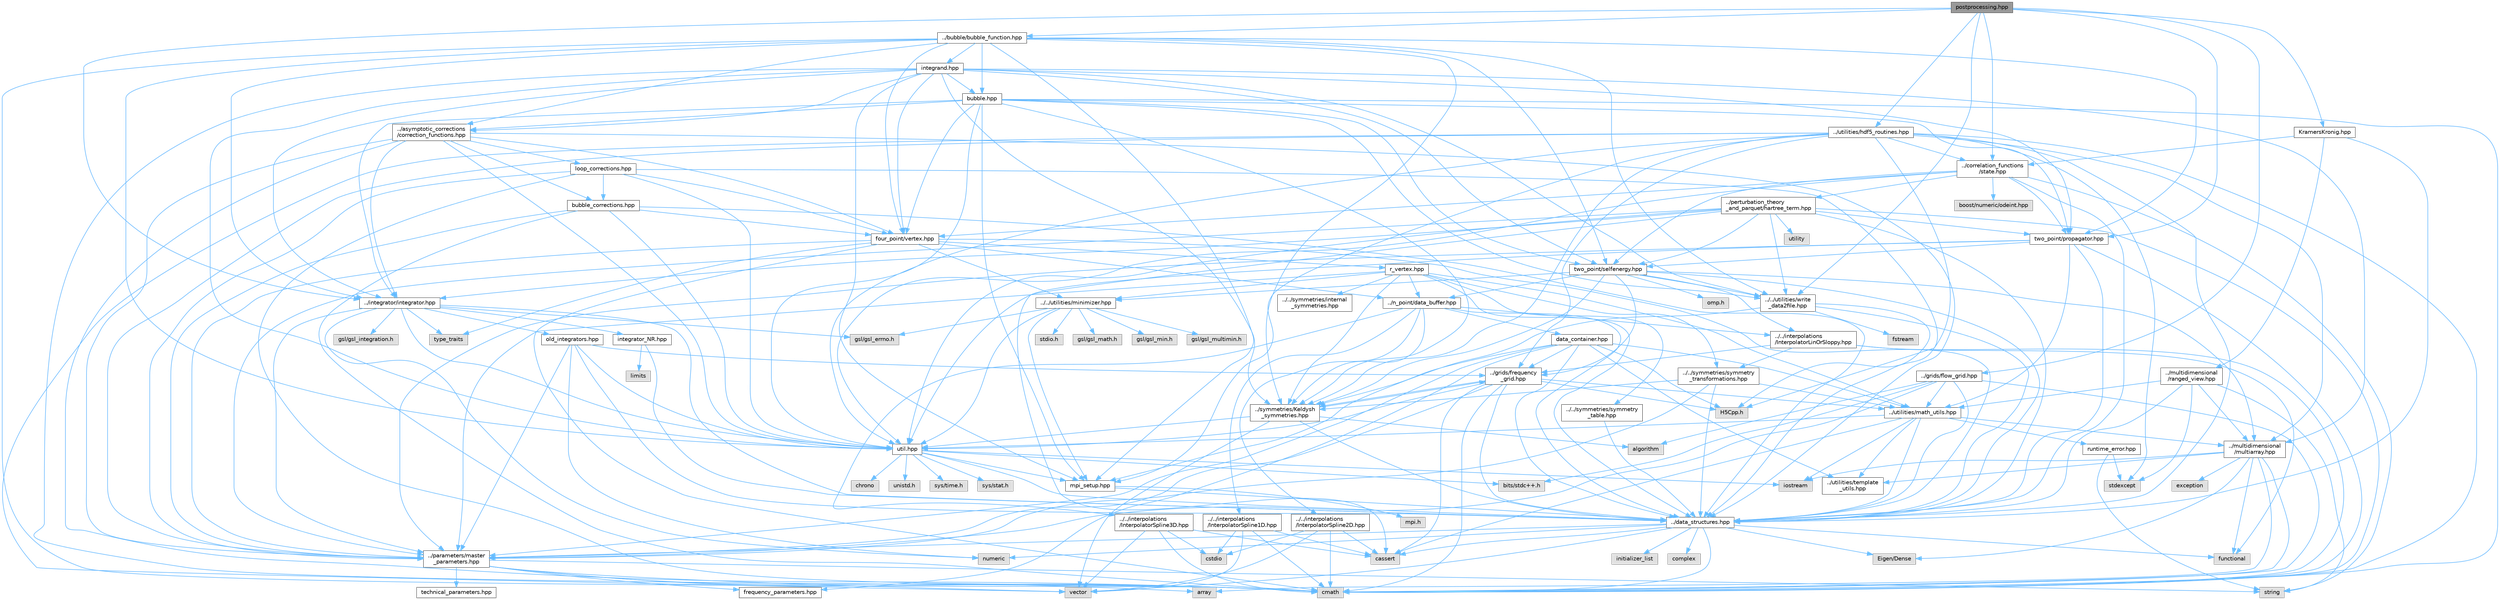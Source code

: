 digraph "postprocessing.hpp"
{
 // INTERACTIVE_SVG=YES
 // LATEX_PDF_SIZE
  bgcolor="transparent";
  edge [fontname=Helvetica,fontsize=10,labelfontname=Helvetica,labelfontsize=10];
  node [fontname=Helvetica,fontsize=10,shape=box,height=0.2,width=0.4];
  Node1 [id="Node000001",label="postprocessing.hpp",height=0.2,width=0.4,color="gray40", fillcolor="grey60", style="filled", fontcolor="black",tooltip=" "];
  Node1 -> Node2 [id="edge1_Node000001_Node000002",color="steelblue1",style="solid",tooltip=" "];
  Node2 [id="Node000002",label="../utilities/hdf5_routines.hpp",height=0.2,width=0.4,color="grey40", fillcolor="white", style="filled",URL="$d5/de4/hdf5__routines_8hpp.html",tooltip=" "];
  Node2 -> Node3 [id="edge2_Node000002_Node000003",color="steelblue1",style="solid",tooltip=" "];
  Node3 [id="Node000003",label="stdexcept",height=0.2,width=0.4,color="grey60", fillcolor="#E0E0E0", style="filled",tooltip=" "];
  Node2 -> Node4 [id="edge3_Node000002_Node000004",color="steelblue1",style="solid",tooltip=" "];
  Node4 [id="Node000004",label="cmath",height=0.2,width=0.4,color="grey60", fillcolor="#E0E0E0", style="filled",tooltip=" "];
  Node2 -> Node5 [id="edge4_Node000002_Node000005",color="steelblue1",style="solid",tooltip=" "];
  Node5 [id="Node000005",label="vector",height=0.2,width=0.4,color="grey60", fillcolor="#E0E0E0", style="filled",tooltip=" "];
  Node2 -> Node6 [id="edge5_Node000002_Node000006",color="steelblue1",style="solid",tooltip=" "];
  Node6 [id="Node000006",label="../parameters/master\l_parameters.hpp",height=0.2,width=0.4,color="grey40", fillcolor="white", style="filled",URL="$d1/df8/master__parameters_8hpp.html",tooltip=" "];
  Node6 -> Node4 [id="edge6_Node000006_Node000004",color="steelblue1",style="solid",tooltip=" "];
  Node6 -> Node5 [id="edge7_Node000006_Node000005",color="steelblue1",style="solid",tooltip=" "];
  Node6 -> Node7 [id="edge8_Node000006_Node000007",color="steelblue1",style="solid",tooltip=" "];
  Node7 [id="Node000007",label="string",height=0.2,width=0.4,color="grey60", fillcolor="#E0E0E0", style="filled",tooltip=" "];
  Node6 -> Node8 [id="edge9_Node000006_Node000008",color="steelblue1",style="solid",tooltip=" "];
  Node8 [id="Node000008",label="array",height=0.2,width=0.4,color="grey60", fillcolor="#E0E0E0", style="filled",tooltip=" "];
  Node6 -> Node9 [id="edge10_Node000006_Node000009",color="steelblue1",style="solid",tooltip=" "];
  Node9 [id="Node000009",label="frequency_parameters.hpp",height=0.2,width=0.4,color="grey40", fillcolor="white", style="filled",URL="$d3/d3c/frequency__parameters_8hpp.html",tooltip=" "];
  Node6 -> Node10 [id="edge11_Node000006_Node000010",color="steelblue1",style="solid",tooltip=" "];
  Node10 [id="Node000010",label="technical_parameters.hpp",height=0.2,width=0.4,color="grey40", fillcolor="white", style="filled",URL="$d9/d3a/technical__parameters_8hpp.html",tooltip=" "];
  Node2 -> Node11 [id="edge12_Node000002_Node000011",color="steelblue1",style="solid",tooltip=" "];
  Node11 [id="Node000011",label="util.hpp",height=0.2,width=0.4,color="grey40", fillcolor="white", style="filled",URL="$d0/d3f/util_8hpp.html",tooltip=" "];
  Node11 -> Node12 [id="edge13_Node000011_Node000012",color="steelblue1",style="solid",tooltip=" "];
  Node12 [id="Node000012",label="sys/time.h",height=0.2,width=0.4,color="grey60", fillcolor="#E0E0E0", style="filled",tooltip=" "];
  Node11 -> Node13 [id="edge14_Node000011_Node000013",color="steelblue1",style="solid",tooltip=" "];
  Node13 [id="Node000013",label="chrono",height=0.2,width=0.4,color="grey60", fillcolor="#E0E0E0", style="filled",tooltip=" "];
  Node11 -> Node14 [id="edge15_Node000011_Node000014",color="steelblue1",style="solid",tooltip=" "];
  Node14 [id="Node000014",label="unistd.h",height=0.2,width=0.4,color="grey60", fillcolor="#E0E0E0", style="filled",tooltip=" "];
  Node11 -> Node15 [id="edge16_Node000011_Node000015",color="steelblue1",style="solid",tooltip=" "];
  Node15 [id="Node000015",label="iostream",height=0.2,width=0.4,color="grey60", fillcolor="#E0E0E0", style="filled",tooltip=" "];
  Node11 -> Node16 [id="edge17_Node000011_Node000016",color="steelblue1",style="solid",tooltip=" "];
  Node16 [id="Node000016",label="bits/stdc++.h",height=0.2,width=0.4,color="grey60", fillcolor="#E0E0E0", style="filled",tooltip=" "];
  Node11 -> Node17 [id="edge18_Node000011_Node000017",color="steelblue1",style="solid",tooltip=" "];
  Node17 [id="Node000017",label="sys/stat.h",height=0.2,width=0.4,color="grey60", fillcolor="#E0E0E0", style="filled",tooltip=" "];
  Node11 -> Node18 [id="edge19_Node000011_Node000018",color="steelblue1",style="solid",tooltip=" "];
  Node18 [id="Node000018",label="../data_structures.hpp",height=0.2,width=0.4,color="grey40", fillcolor="white", style="filled",URL="$d7/d59/data__structures_8hpp.html",tooltip=" "];
  Node18 -> Node19 [id="edge20_Node000018_Node000019",color="steelblue1",style="solid",tooltip=" "];
  Node19 [id="Node000019",label="complex",height=0.2,width=0.4,color="grey60", fillcolor="#E0E0E0", style="filled",tooltip=" "];
  Node18 -> Node4 [id="edge21_Node000018_Node000004",color="steelblue1",style="solid",tooltip=" "];
  Node18 -> Node5 [id="edge22_Node000018_Node000005",color="steelblue1",style="solid",tooltip=" "];
  Node18 -> Node20 [id="edge23_Node000018_Node000020",color="steelblue1",style="solid",tooltip=" "];
  Node20 [id="Node000020",label="initializer_list",height=0.2,width=0.4,color="grey60", fillcolor="#E0E0E0", style="filled",tooltip=" "];
  Node18 -> Node21 [id="edge24_Node000018_Node000021",color="steelblue1",style="solid",tooltip=" "];
  Node21 [id="Node000021",label="functional",height=0.2,width=0.4,color="grey60", fillcolor="#E0E0E0", style="filled",tooltip=" "];
  Node18 -> Node22 [id="edge25_Node000018_Node000022",color="steelblue1",style="solid",tooltip=" "];
  Node22 [id="Node000022",label="cassert",height=0.2,width=0.4,color="grey60", fillcolor="#E0E0E0", style="filled",tooltip=" "];
  Node18 -> Node23 [id="edge26_Node000018_Node000023",color="steelblue1",style="solid",tooltip=" "];
  Node23 [id="Node000023",label="numeric",height=0.2,width=0.4,color="grey60", fillcolor="#E0E0E0", style="filled",tooltip=" "];
  Node18 -> Node6 [id="edge27_Node000018_Node000006",color="steelblue1",style="solid",tooltip=" "];
  Node18 -> Node24 [id="edge28_Node000018_Node000024",color="steelblue1",style="solid",tooltip=" "];
  Node24 [id="Node000024",label="Eigen/Dense",height=0.2,width=0.4,color="grey60", fillcolor="#E0E0E0", style="filled",tooltip=" "];
  Node11 -> Node25 [id="edge29_Node000011_Node000025",color="steelblue1",style="solid",tooltip=" "];
  Node25 [id="Node000025",label="mpi_setup.hpp",height=0.2,width=0.4,color="grey40", fillcolor="white", style="filled",URL="$db/de0/mpi__setup_8hpp.html",tooltip=" "];
  Node25 -> Node18 [id="edge30_Node000025_Node000018",color="steelblue1",style="solid",tooltip=" "];
  Node25 -> Node26 [id="edge31_Node000025_Node000026",color="steelblue1",style="solid",tooltip=" "];
  Node26 [id="Node000026",label="mpi.h",height=0.2,width=0.4,color="grey60", fillcolor="#E0E0E0", style="filled",tooltip=" "];
  Node2 -> Node18 [id="edge32_Node000002_Node000018",color="steelblue1",style="solid",tooltip=" "];
  Node2 -> Node27 [id="edge33_Node000002_Node000027",color="steelblue1",style="solid",tooltip=" "];
  Node27 [id="Node000027",label="../grids/frequency\l_grid.hpp",height=0.2,width=0.4,color="grey40", fillcolor="white", style="filled",URL="$d5/d39/frequency__grid_8hpp.html",tooltip=" "];
  Node27 -> Node4 [id="edge34_Node000027_Node000004",color="steelblue1",style="solid",tooltip=" "];
  Node27 -> Node18 [id="edge35_Node000027_Node000018",color="steelblue1",style="solid",tooltip=" "];
  Node27 -> Node11 [id="edge36_Node000027_Node000011",color="steelblue1",style="solid",tooltip=" "];
  Node27 -> Node6 [id="edge37_Node000027_Node000006",color="steelblue1",style="solid",tooltip=" "];
  Node27 -> Node28 [id="edge38_Node000027_Node000028",color="steelblue1",style="solid",tooltip=" "];
  Node28 [id="Node000028",label="../utilities/math_utils.hpp",height=0.2,width=0.4,color="grey40", fillcolor="white", style="filled",URL="$de/dbb/math__utils_8hpp.html",tooltip=" "];
  Node28 -> Node18 [id="edge39_Node000028_Node000018",color="steelblue1",style="solid",tooltip=" "];
  Node28 -> Node29 [id="edge40_Node000028_Node000029",color="steelblue1",style="solid",tooltip=" "];
  Node29 [id="Node000029",label="../multidimensional\l/multiarray.hpp",height=0.2,width=0.4,color="grey40", fillcolor="white", style="filled",URL="$df/da4/multiarray_8hpp.html",tooltip=" "];
  Node29 -> Node8 [id="edge41_Node000029_Node000008",color="steelblue1",style="solid",tooltip=" "];
  Node29 -> Node4 [id="edge42_Node000029_Node000004",color="steelblue1",style="solid",tooltip=" "];
  Node29 -> Node30 [id="edge43_Node000029_Node000030",color="steelblue1",style="solid",tooltip=" "];
  Node30 [id="Node000030",label="exception",height=0.2,width=0.4,color="grey60", fillcolor="#E0E0E0", style="filled",tooltip=" "];
  Node29 -> Node21 [id="edge44_Node000029_Node000021",color="steelblue1",style="solid",tooltip=" "];
  Node29 -> Node15 [id="edge45_Node000029_Node000015",color="steelblue1",style="solid",tooltip=" "];
  Node29 -> Node24 [id="edge46_Node000029_Node000024",color="steelblue1",style="solid",tooltip=" "];
  Node29 -> Node31 [id="edge47_Node000029_Node000031",color="steelblue1",style="solid",tooltip=" "];
  Node31 [id="Node000031",label="../utilities/template\l_utils.hpp",height=0.2,width=0.4,color="grey40", fillcolor="white", style="filled",URL="$dd/de3/template__utils_8hpp.html",tooltip=" "];
  Node28 -> Node31 [id="edge48_Node000028_Node000031",color="steelblue1",style="solid",tooltip=" "];
  Node28 -> Node32 [id="edge49_Node000028_Node000032",color="steelblue1",style="solid",tooltip=" "];
  Node32 [id="Node000032",label="runtime_error.hpp",height=0.2,width=0.4,color="grey40", fillcolor="white", style="filled",URL="$d1/d64/runtime__error_8hpp.html",tooltip=" "];
  Node32 -> Node3 [id="edge50_Node000032_Node000003",color="steelblue1",style="solid",tooltip=" "];
  Node32 -> Node7 [id="edge51_Node000032_Node000007",color="steelblue1",style="solid",tooltip=" "];
  Node28 -> Node11 [id="edge52_Node000028_Node000011",color="steelblue1",style="solid",tooltip=" "];
  Node28 -> Node15 [id="edge53_Node000028_Node000015",color="steelblue1",style="solid",tooltip=" "];
  Node28 -> Node22 [id="edge54_Node000028_Node000022",color="steelblue1",style="solid",tooltip=" "];
  Node27 -> Node33 [id="edge55_Node000027_Node000033",color="steelblue1",style="solid",tooltip=" "];
  Node33 [id="Node000033",label="../symmetries/Keldysh\l_symmetries.hpp",height=0.2,width=0.4,color="grey40", fillcolor="white", style="filled",URL="$d2/d1a/Keldysh__symmetries_8hpp.html",tooltip=" "];
  Node33 -> Node5 [id="edge56_Node000033_Node000005",color="steelblue1",style="solid",tooltip=" "];
  Node33 -> Node34 [id="edge57_Node000033_Node000034",color="steelblue1",style="solid",tooltip=" "];
  Node34 [id="Node000034",label="algorithm",height=0.2,width=0.4,color="grey60", fillcolor="#E0E0E0", style="filled",tooltip=" "];
  Node33 -> Node18 [id="edge58_Node000033_Node000018",color="steelblue1",style="solid",tooltip=" "];
  Node33 -> Node11 [id="edge59_Node000033_Node000011",color="steelblue1",style="solid",tooltip=" "];
  Node33 -> Node27 [id="edge60_Node000033_Node000027",color="steelblue1",style="solid",tooltip=" "];
  Node27 -> Node22 [id="edge61_Node000027_Node000022",color="steelblue1",style="solid",tooltip=" "];
  Node27 -> Node35 [id="edge62_Node000027_Node000035",color="steelblue1",style="solid",tooltip=" "];
  Node35 [id="Node000035",label="H5Cpp.h",height=0.2,width=0.4,color="grey60", fillcolor="#E0E0E0", style="filled",tooltip=" "];
  Node2 -> Node35 [id="edge63_Node000002_Node000035",color="steelblue1",style="solid",tooltip=" "];
  Node2 -> Node36 [id="edge64_Node000002_Node000036",color="steelblue1",style="solid",tooltip=" "];
  Node36 [id="Node000036",label="../correlation_functions\l/state.hpp",height=0.2,width=0.4,color="grey40", fillcolor="white", style="filled",URL="$da/d3b/state_8hpp.html",tooltip=" "];
  Node36 -> Node18 [id="edge65_Node000036_Node000018",color="steelblue1",style="solid",tooltip=" "];
  Node36 -> Node37 [id="edge66_Node000036_Node000037",color="steelblue1",style="solid",tooltip=" "];
  Node37 [id="Node000037",label="four_point/vertex.hpp",height=0.2,width=0.4,color="grey40", fillcolor="white", style="filled",URL="$d1/d2d/vertex_8hpp.html",tooltip=" "];
  Node37 -> Node4 [id="edge67_Node000037_Node000004",color="steelblue1",style="solid",tooltip=" "];
  Node37 -> Node38 [id="edge68_Node000037_Node000038",color="steelblue1",style="solid",tooltip=" "];
  Node38 [id="Node000038",label="type_traits",height=0.2,width=0.4,color="grey60", fillcolor="#E0E0E0", style="filled",tooltip=" "];
  Node37 -> Node18 [id="edge69_Node000037_Node000018",color="steelblue1",style="solid",tooltip=" "];
  Node37 -> Node6 [id="edge70_Node000037_Node000006",color="steelblue1",style="solid",tooltip=" "];
  Node37 -> Node39 [id="edge71_Node000037_Node000039",color="steelblue1",style="solid",tooltip=" "];
  Node39 [id="Node000039",label="r_vertex.hpp",height=0.2,width=0.4,color="grey40", fillcolor="white", style="filled",URL="$d3/d22/r__vertex_8hpp.html",tooltip=" "];
  Node39 -> Node18 [id="edge72_Node000039_Node000018",color="steelblue1",style="solid",tooltip=" "];
  Node39 -> Node6 [id="edge73_Node000039_Node000006",color="steelblue1",style="solid",tooltip=" "];
  Node39 -> Node33 [id="edge74_Node000039_Node000033",color="steelblue1",style="solid",tooltip=" "];
  Node39 -> Node40 [id="edge75_Node000039_Node000040",color="steelblue1",style="solid",tooltip=" "];
  Node40 [id="Node000040",label="../../symmetries/internal\l_symmetries.hpp",height=0.2,width=0.4,color="grey40", fillcolor="white", style="filled",URL="$d1/dfd/internal__symmetries_8hpp.html",tooltip=" "];
  Node39 -> Node41 [id="edge76_Node000039_Node000041",color="steelblue1",style="solid",tooltip=" "];
  Node41 [id="Node000041",label="../../symmetries/symmetry\l_transformations.hpp",height=0.2,width=0.4,color="grey40", fillcolor="white", style="filled",URL="$db/d7d/symmetry__transformations_8hpp.html",tooltip=" "];
  Node41 -> Node6 [id="edge77_Node000041_Node000006",color="steelblue1",style="solid",tooltip=" "];
  Node41 -> Node28 [id="edge78_Node000041_Node000028",color="steelblue1",style="solid",tooltip=" "];
  Node41 -> Node33 [id="edge79_Node000041_Node000033",color="steelblue1",style="solid",tooltip=" "];
  Node41 -> Node18 [id="edge80_Node000041_Node000018",color="steelblue1",style="solid",tooltip=" "];
  Node39 -> Node42 [id="edge81_Node000039_Node000042",color="steelblue1",style="solid",tooltip=" "];
  Node42 [id="Node000042",label="../../symmetries/symmetry\l_table.hpp",height=0.2,width=0.4,color="grey40", fillcolor="white", style="filled",URL="$d3/d77/symmetry__table_8hpp.html",tooltip=" "];
  Node42 -> Node18 [id="edge82_Node000042_Node000018",color="steelblue1",style="solid",tooltip=" "];
  Node39 -> Node28 [id="edge83_Node000039_Node000028",color="steelblue1",style="solid",tooltip=" "];
  Node39 -> Node43 [id="edge84_Node000039_Node000043",color="steelblue1",style="solid",tooltip=" "];
  Node43 [id="Node000043",label="../../utilities/minimizer.hpp",height=0.2,width=0.4,color="grey40", fillcolor="white", style="filled",URL="$d4/d21/minimizer_8hpp.html",tooltip=" "];
  Node43 -> Node44 [id="edge85_Node000043_Node000044",color="steelblue1",style="solid",tooltip=" "];
  Node44 [id="Node000044",label="stdio.h",height=0.2,width=0.4,color="grey60", fillcolor="#E0E0E0", style="filled",tooltip=" "];
  Node43 -> Node45 [id="edge86_Node000043_Node000045",color="steelblue1",style="solid",tooltip=" "];
  Node45 [id="Node000045",label="gsl/gsl_errno.h",height=0.2,width=0.4,color="grey60", fillcolor="#E0E0E0", style="filled",tooltip=" "];
  Node43 -> Node46 [id="edge87_Node000043_Node000046",color="steelblue1",style="solid",tooltip=" "];
  Node46 [id="Node000046",label="gsl/gsl_math.h",height=0.2,width=0.4,color="grey60", fillcolor="#E0E0E0", style="filled",tooltip=" "];
  Node43 -> Node47 [id="edge88_Node000043_Node000047",color="steelblue1",style="solid",tooltip=" "];
  Node47 [id="Node000047",label="gsl/gsl_min.h",height=0.2,width=0.4,color="grey60", fillcolor="#E0E0E0", style="filled",tooltip=" "];
  Node43 -> Node48 [id="edge89_Node000043_Node000048",color="steelblue1",style="solid",tooltip=" "];
  Node48 [id="Node000048",label="gsl/gsl_multimin.h",height=0.2,width=0.4,color="grey60", fillcolor="#E0E0E0", style="filled",tooltip=" "];
  Node43 -> Node25 [id="edge90_Node000043_Node000025",color="steelblue1",style="solid",tooltip=" "];
  Node43 -> Node11 [id="edge91_Node000043_Node000011",color="steelblue1",style="solid",tooltip=" "];
  Node39 -> Node49 [id="edge92_Node000039_Node000049",color="steelblue1",style="solid",tooltip=" "];
  Node49 [id="Node000049",label="../n_point/data_buffer.hpp",height=0.2,width=0.4,color="grey40", fillcolor="white", style="filled",URL="$dc/d80/data__buffer_8hpp.html",tooltip=" "];
  Node49 -> Node18 [id="edge93_Node000049_Node000018",color="steelblue1",style="solid",tooltip=" "];
  Node49 -> Node33 [id="edge94_Node000049_Node000033",color="steelblue1",style="solid",tooltip=" "];
  Node49 -> Node50 [id="edge95_Node000049_Node000050",color="steelblue1",style="solid",tooltip=" "];
  Node50 [id="Node000050",label="data_container.hpp",height=0.2,width=0.4,color="grey40", fillcolor="white", style="filled",URL="$da/dbc/data__container_8hpp.html",tooltip=" "];
  Node50 -> Node31 [id="edge96_Node000050_Node000031",color="steelblue1",style="solid",tooltip=" "];
  Node50 -> Node28 [id="edge97_Node000050_Node000028",color="steelblue1",style="solid",tooltip=" "];
  Node50 -> Node33 [id="edge98_Node000050_Node000033",color="steelblue1",style="solid",tooltip=" "];
  Node50 -> Node18 [id="edge99_Node000050_Node000018",color="steelblue1",style="solid",tooltip=" "];
  Node50 -> Node6 [id="edge100_Node000050_Node000006",color="steelblue1",style="solid",tooltip=" "];
  Node50 -> Node9 [id="edge101_Node000050_Node000009",color="steelblue1",style="solid",tooltip=" "];
  Node50 -> Node27 [id="edge102_Node000050_Node000027",color="steelblue1",style="solid",tooltip=" "];
  Node50 -> Node35 [id="edge103_Node000050_Node000035",color="steelblue1",style="solid",tooltip=" "];
  Node49 -> Node51 [id="edge104_Node000049_Node000051",color="steelblue1",style="solid",tooltip=" "];
  Node51 [id="Node000051",label="../../interpolations\l/InterpolatorLinOrSloppy.hpp",height=0.2,width=0.4,color="grey40", fillcolor="white", style="filled",URL="$d3/d17/InterpolatorLinOrSloppy_8hpp.html",tooltip=" "];
  Node51 -> Node4 [id="edge105_Node000051_Node000004",color="steelblue1",style="solid",tooltip=" "];
  Node51 -> Node21 [id="edge106_Node000051_Node000021",color="steelblue1",style="solid",tooltip=" "];
  Node51 -> Node27 [id="edge107_Node000051_Node000027",color="steelblue1",style="solid",tooltip=" "];
  Node51 -> Node41 [id="edge108_Node000051_Node000041",color="steelblue1",style="solid",tooltip=" "];
  Node49 -> Node52 [id="edge109_Node000049_Node000052",color="steelblue1",style="solid",tooltip=" "];
  Node52 [id="Node000052",label="../../interpolations\l/InterpolatorSpline1D.hpp",height=0.2,width=0.4,color="grey40", fillcolor="white", style="filled",URL="$d1/d52/InterpolatorSpline1D_8hpp.html",tooltip=" "];
  Node52 -> Node53 [id="edge110_Node000052_Node000053",color="steelblue1",style="solid",tooltip=" "];
  Node53 [id="Node000053",label="cstdio",height=0.2,width=0.4,color="grey60", fillcolor="#E0E0E0", style="filled",tooltip=" "];
  Node52 -> Node22 [id="edge111_Node000052_Node000022",color="steelblue1",style="solid",tooltip=" "];
  Node52 -> Node4 [id="edge112_Node000052_Node000004",color="steelblue1",style="solid",tooltip=" "];
  Node52 -> Node5 [id="edge113_Node000052_Node000005",color="steelblue1",style="solid",tooltip=" "];
  Node49 -> Node54 [id="edge114_Node000049_Node000054",color="steelblue1",style="solid",tooltip=" "];
  Node54 [id="Node000054",label="../../interpolations\l/InterpolatorSpline2D.hpp",height=0.2,width=0.4,color="grey40", fillcolor="white", style="filled",URL="$d6/d91/InterpolatorSpline2D_8hpp.html",tooltip=" "];
  Node54 -> Node53 [id="edge115_Node000054_Node000053",color="steelblue1",style="solid",tooltip=" "];
  Node54 -> Node22 [id="edge116_Node000054_Node000022",color="steelblue1",style="solid",tooltip=" "];
  Node54 -> Node4 [id="edge117_Node000054_Node000004",color="steelblue1",style="solid",tooltip=" "];
  Node54 -> Node5 [id="edge118_Node000054_Node000005",color="steelblue1",style="solid",tooltip=" "];
  Node49 -> Node55 [id="edge119_Node000049_Node000055",color="steelblue1",style="solid",tooltip=" "];
  Node55 [id="Node000055",label="../../interpolations\l/InterpolatorSpline3D.hpp",height=0.2,width=0.4,color="grey40", fillcolor="white", style="filled",URL="$dd/dcc/InterpolatorSpline3D_8hpp.html",tooltip=" "];
  Node55 -> Node53 [id="edge120_Node000055_Node000053",color="steelblue1",style="solid",tooltip=" "];
  Node55 -> Node22 [id="edge121_Node000055_Node000022",color="steelblue1",style="solid",tooltip=" "];
  Node55 -> Node4 [id="edge122_Node000055_Node000004",color="steelblue1",style="solid",tooltip=" "];
  Node55 -> Node5 [id="edge123_Node000055_Node000005",color="steelblue1",style="solid",tooltip=" "];
  Node37 -> Node43 [id="edge124_Node000037_Node000043",color="steelblue1",style="solid",tooltip=" "];
  Node37 -> Node49 [id="edge125_Node000037_Node000049",color="steelblue1",style="solid",tooltip=" "];
  Node36 -> Node56 [id="edge126_Node000036_Node000056",color="steelblue1",style="solid",tooltip=" "];
  Node56 [id="Node000056",label="two_point/selfenergy.hpp",height=0.2,width=0.4,color="grey40", fillcolor="white", style="filled",URL="$d6/d2d/selfenergy_8hpp.html",tooltip=" "];
  Node56 -> Node18 [id="edge127_Node000056_Node000018",color="steelblue1",style="solid",tooltip=" "];
  Node56 -> Node29 [id="edge128_Node000056_Node000029",color="steelblue1",style="solid",tooltip=" "];
  Node56 -> Node49 [id="edge129_Node000056_Node000049",color="steelblue1",style="solid",tooltip=" "];
  Node56 -> Node27 [id="edge130_Node000056_Node000027",color="steelblue1",style="solid",tooltip=" "];
  Node56 -> Node43 [id="edge131_Node000056_Node000043",color="steelblue1",style="solid",tooltip=" "];
  Node56 -> Node57 [id="edge132_Node000056_Node000057",color="steelblue1",style="solid",tooltip=" "];
  Node57 [id="Node000057",label="omp.h",height=0.2,width=0.4,color="grey60", fillcolor="#E0E0E0", style="filled",tooltip=" "];
  Node56 -> Node33 [id="edge133_Node000056_Node000033",color="steelblue1",style="solid",tooltip=" "];
  Node56 -> Node58 [id="edge134_Node000056_Node000058",color="steelblue1",style="solid",tooltip=" "];
  Node58 [id="Node000058",label="../../utilities/write\l_data2file.hpp",height=0.2,width=0.4,color="grey40", fillcolor="white", style="filled",URL="$d8/d74/write__data2file_8hpp.html",tooltip=" "];
  Node58 -> Node18 [id="edge135_Node000058_Node000018",color="steelblue1",style="solid",tooltip=" "];
  Node58 -> Node25 [id="edge136_Node000058_Node000025",color="steelblue1",style="solid",tooltip=" "];
  Node58 -> Node59 [id="edge137_Node000058_Node000059",color="steelblue1",style="solid",tooltip=" "];
  Node59 [id="Node000059",label="fstream",height=0.2,width=0.4,color="grey60", fillcolor="#E0E0E0", style="filled",tooltip=" "];
  Node58 -> Node35 [id="edge138_Node000058_Node000035",color="steelblue1",style="solid",tooltip=" "];
  Node56 -> Node51 [id="edge139_Node000056_Node000051",color="steelblue1",style="solid",tooltip=" "];
  Node36 -> Node60 [id="edge140_Node000036_Node000060",color="steelblue1",style="solid",tooltip=" "];
  Node60 [id="Node000060",label="two_point/propagator.hpp",height=0.2,width=0.4,color="grey40", fillcolor="white", style="filled",URL="$d5/df7/propagator_8hpp.html",tooltip=" "];
  Node60 -> Node4 [id="edge141_Node000060_Node000004",color="steelblue1",style="solid",tooltip=" "];
  Node60 -> Node18 [id="edge142_Node000060_Node000018",color="steelblue1",style="solid",tooltip=" "];
  Node60 -> Node28 [id="edge143_Node000060_Node000028",color="steelblue1",style="solid",tooltip=" "];
  Node60 -> Node56 [id="edge144_Node000060_Node000056",color="steelblue1",style="solid",tooltip=" "];
  Node60 -> Node6 [id="edge145_Node000060_Node000006",color="steelblue1",style="solid",tooltip=" "];
  Node60 -> Node11 [id="edge146_Node000060_Node000011",color="steelblue1",style="solid",tooltip=" "];
  Node36 -> Node61 [id="edge147_Node000036_Node000061",color="steelblue1",style="solid",tooltip=" "];
  Node61 [id="Node000061",label="../perturbation_theory\l_and_parquet/hartree_term.hpp",height=0.2,width=0.4,color="grey40", fillcolor="white", style="filled",URL="$d1/db3/hartree__term_8hpp.html",tooltip=" "];
  Node61 -> Node6 [id="edge148_Node000061_Node000006",color="steelblue1",style="solid",tooltip=" "];
  Node61 -> Node18 [id="edge149_Node000061_Node000018",color="steelblue1",style="solid",tooltip=" "];
  Node61 -> Node56 [id="edge150_Node000061_Node000056",color="steelblue1",style="solid",tooltip=" "];
  Node61 -> Node60 [id="edge151_Node000061_Node000060",color="steelblue1",style="solid",tooltip=" "];
  Node61 -> Node62 [id="edge152_Node000061_Node000062",color="steelblue1",style="solid",tooltip=" "];
  Node62 [id="Node000062",label="../integrator/integrator.hpp",height=0.2,width=0.4,color="grey40", fillcolor="white", style="filled",URL="$dd/d1f/integrator_8hpp.html",tooltip=" "];
  Node62 -> Node23 [id="edge153_Node000062_Node000023",color="steelblue1",style="solid",tooltip=" "];
  Node62 -> Node38 [id="edge154_Node000062_Node000038",color="steelblue1",style="solid",tooltip=" "];
  Node62 -> Node18 [id="edge155_Node000062_Node000018",color="steelblue1",style="solid",tooltip=" "];
  Node62 -> Node6 [id="edge156_Node000062_Node000006",color="steelblue1",style="solid",tooltip=" "];
  Node62 -> Node63 [id="edge157_Node000062_Node000063",color="steelblue1",style="solid",tooltip=" "];
  Node63 [id="Node000063",label="gsl/gsl_integration.h",height=0.2,width=0.4,color="grey60", fillcolor="#E0E0E0", style="filled",tooltip=" "];
  Node62 -> Node45 [id="edge158_Node000062_Node000045",color="steelblue1",style="solid",tooltip=" "];
  Node62 -> Node64 [id="edge159_Node000062_Node000064",color="steelblue1",style="solid",tooltip=" "];
  Node64 [id="Node000064",label="old_integrators.hpp",height=0.2,width=0.4,color="grey40", fillcolor="white", style="filled",URL="$d7/d65/old__integrators_8hpp.html",tooltip=" "];
  Node64 -> Node23 [id="edge160_Node000064_Node000023",color="steelblue1",style="solid",tooltip=" "];
  Node64 -> Node18 [id="edge161_Node000064_Node000018",color="steelblue1",style="solid",tooltip=" "];
  Node64 -> Node6 [id="edge162_Node000064_Node000006",color="steelblue1",style="solid",tooltip=" "];
  Node64 -> Node11 [id="edge163_Node000064_Node000011",color="steelblue1",style="solid",tooltip=" "];
  Node64 -> Node27 [id="edge164_Node000064_Node000027",color="steelblue1",style="solid",tooltip=" "];
  Node62 -> Node65 [id="edge165_Node000062_Node000065",color="steelblue1",style="solid",tooltip=" "];
  Node65 [id="Node000065",label="integrator_NR.hpp",height=0.2,width=0.4,color="grey40", fillcolor="white", style="filled",URL="$da/db4/integrator__NR_8hpp.html",tooltip=" "];
  Node65 -> Node66 [id="edge166_Node000065_Node000066",color="steelblue1",style="solid",tooltip=" "];
  Node66 [id="Node000066",label="limits",height=0.2,width=0.4,color="grey60", fillcolor="#E0E0E0", style="filled",tooltip=" "];
  Node65 -> Node18 [id="edge167_Node000065_Node000018",color="steelblue1",style="solid",tooltip=" "];
  Node62 -> Node11 [id="edge168_Node000062_Node000011",color="steelblue1",style="solid",tooltip=" "];
  Node61 -> Node58 [id="edge169_Node000061_Node000058",color="steelblue1",style="solid",tooltip=" "];
  Node61 -> Node11 [id="edge170_Node000061_Node000011",color="steelblue1",style="solid",tooltip=" "];
  Node61 -> Node22 [id="edge171_Node000061_Node000022",color="steelblue1",style="solid",tooltip=" "];
  Node61 -> Node4 [id="edge172_Node000061_Node000004",color="steelblue1",style="solid",tooltip=" "];
  Node61 -> Node67 [id="edge173_Node000061_Node000067",color="steelblue1",style="solid",tooltip=" "];
  Node67 [id="Node000067",label="utility",height=0.2,width=0.4,color="grey60", fillcolor="#E0E0E0", style="filled",tooltip=" "];
  Node36 -> Node11 [id="edge174_Node000036_Node000011",color="steelblue1",style="solid",tooltip=" "];
  Node36 -> Node68 [id="edge175_Node000036_Node000068",color="steelblue1",style="solid",tooltip=" "];
  Node68 [id="Node000068",label="boost/numeric/odeint.hpp",height=0.2,width=0.4,color="grey60", fillcolor="#E0E0E0", style="filled",tooltip=" "];
  Node36 -> Node7 [id="edge176_Node000036_Node000007",color="steelblue1",style="solid",tooltip=" "];
  Node2 -> Node29 [id="edge177_Node000002_Node000029",color="steelblue1",style="solid",tooltip=" "];
  Node2 -> Node33 [id="edge178_Node000002_Node000033",color="steelblue1",style="solid",tooltip=" "];
  Node2 -> Node25 [id="edge179_Node000002_Node000025",color="steelblue1",style="solid",tooltip=" "];
  Node1 -> Node58 [id="edge180_Node000001_Node000058",color="steelblue1",style="solid",tooltip=" "];
  Node1 -> Node69 [id="edge181_Node000001_Node000069",color="steelblue1",style="solid",tooltip=" "];
  Node69 [id="Node000069",label="../grids/flow_grid.hpp",height=0.2,width=0.4,color="grey40", fillcolor="white", style="filled",URL="$d5/dd1/flow__grid_8hpp.html",tooltip=" "];
  Node69 -> Node6 [id="edge182_Node000069_Node000006",color="steelblue1",style="solid",tooltip=" "];
  Node69 -> Node18 [id="edge183_Node000069_Node000018",color="steelblue1",style="solid",tooltip=" "];
  Node69 -> Node28 [id="edge184_Node000069_Node000028",color="steelblue1",style="solid",tooltip=" "];
  Node69 -> Node16 [id="edge185_Node000069_Node000016",color="steelblue1",style="solid",tooltip=" "];
  Node69 -> Node34 [id="edge186_Node000069_Node000034",color="steelblue1",style="solid",tooltip=" "];
  Node69 -> Node4 [id="edge187_Node000069_Node000004",color="steelblue1",style="solid",tooltip=" "];
  Node1 -> Node36 [id="edge188_Node000001_Node000036",color="steelblue1",style="solid",tooltip=" "];
  Node1 -> Node60 [id="edge189_Node000001_Node000060",color="steelblue1",style="solid",tooltip=" "];
  Node1 -> Node62 [id="edge190_Node000001_Node000062",color="steelblue1",style="solid",tooltip=" "];
  Node1 -> Node70 [id="edge191_Node000001_Node000070",color="steelblue1",style="solid",tooltip=" "];
  Node70 [id="Node000070",label="KramersKronig.hpp",height=0.2,width=0.4,color="grey40", fillcolor="white", style="filled",URL="$d1/db3/KramersKronig_8hpp.html",tooltip=" "];
  Node70 -> Node18 [id="edge192_Node000070_Node000018",color="steelblue1",style="solid",tooltip=" "];
  Node70 -> Node36 [id="edge193_Node000070_Node000036",color="steelblue1",style="solid",tooltip=" "];
  Node70 -> Node71 [id="edge194_Node000070_Node000071",color="steelblue1",style="solid",tooltip=" "];
  Node71 [id="Node000071",label="../multidimensional\l/ranged_view.hpp",height=0.2,width=0.4,color="grey40", fillcolor="white", style="filled",URL="$dd/df3/ranged__view_8hpp.html",tooltip=" "];
  Node71 -> Node3 [id="edge195_Node000071_Node000003",color="steelblue1",style="solid",tooltip=" "];
  Node71 -> Node7 [id="edge196_Node000071_Node000007",color="steelblue1",style="solid",tooltip=" "];
  Node71 -> Node28 [id="edge197_Node000071_Node000028",color="steelblue1",style="solid",tooltip=" "];
  Node71 -> Node18 [id="edge198_Node000071_Node000018",color="steelblue1",style="solid",tooltip=" "];
  Node71 -> Node29 [id="edge199_Node000071_Node000029",color="steelblue1",style="solid",tooltip=" "];
  Node1 -> Node72 [id="edge200_Node000001_Node000072",color="steelblue1",style="solid",tooltip=" "];
  Node72 [id="Node000072",label="../bubble/bubble_function.hpp",height=0.2,width=0.4,color="grey40", fillcolor="white", style="filled",URL="$de/de8/bubble__function_8hpp.html",tooltip=" "];
  Node72 -> Node4 [id="edge201_Node000072_Node000004",color="steelblue1",style="solid",tooltip=" "];
  Node72 -> Node33 [id="edge202_Node000072_Node000033",color="steelblue1",style="solid",tooltip=" "];
  Node72 -> Node37 [id="edge203_Node000072_Node000037",color="steelblue1",style="solid",tooltip=" "];
  Node72 -> Node56 [id="edge204_Node000072_Node000056",color="steelblue1",style="solid",tooltip=" "];
  Node72 -> Node60 [id="edge205_Node000072_Node000060",color="steelblue1",style="solid",tooltip=" "];
  Node72 -> Node62 [id="edge206_Node000072_Node000062",color="steelblue1",style="solid",tooltip=" "];
  Node72 -> Node11 [id="edge207_Node000072_Node000011",color="steelblue1",style="solid",tooltip=" "];
  Node72 -> Node25 [id="edge208_Node000072_Node000025",color="steelblue1",style="solid",tooltip=" "];
  Node72 -> Node73 [id="edge209_Node000072_Node000073",color="steelblue1",style="solid",tooltip=" "];
  Node73 [id="Node000073",label="../asymptotic_corrections\l/correction_functions.hpp",height=0.2,width=0.4,color="grey40", fillcolor="white", style="filled",URL="$d2/df0/correction__functions_8hpp.html",tooltip=" "];
  Node73 -> Node18 [id="edge210_Node000073_Node000018",color="steelblue1",style="solid",tooltip=" "];
  Node73 -> Node37 [id="edge211_Node000073_Node000037",color="steelblue1",style="solid",tooltip=" "];
  Node73 -> Node6 [id="edge212_Node000073_Node000006",color="steelblue1",style="solid",tooltip=" "];
  Node73 -> Node11 [id="edge213_Node000073_Node000011",color="steelblue1",style="solid",tooltip=" "];
  Node73 -> Node74 [id="edge214_Node000073_Node000074",color="steelblue1",style="solid",tooltip=" "];
  Node74 [id="Node000074",label="bubble_corrections.hpp",height=0.2,width=0.4,color="grey40", fillcolor="white", style="filled",URL="$dd/dea/bubble__corrections_8hpp.html",tooltip=" "];
  Node74 -> Node18 [id="edge215_Node000074_Node000018",color="steelblue1",style="solid",tooltip=" "];
  Node74 -> Node37 [id="edge216_Node000074_Node000037",color="steelblue1",style="solid",tooltip=" "];
  Node74 -> Node6 [id="edge217_Node000074_Node000006",color="steelblue1",style="solid",tooltip=" "];
  Node74 -> Node11 [id="edge218_Node000074_Node000011",color="steelblue1",style="solid",tooltip=" "];
  Node74 -> Node4 [id="edge219_Node000074_Node000004",color="steelblue1",style="solid",tooltip=" "];
  Node73 -> Node75 [id="edge220_Node000073_Node000075",color="steelblue1",style="solid",tooltip=" "];
  Node75 [id="Node000075",label="loop_corrections.hpp",height=0.2,width=0.4,color="grey40", fillcolor="white", style="filled",URL="$d0/d0e/loop__corrections_8hpp.html",tooltip=" "];
  Node75 -> Node4 [id="edge221_Node000075_Node000004",color="steelblue1",style="solid",tooltip=" "];
  Node75 -> Node18 [id="edge222_Node000075_Node000018",color="steelblue1",style="solid",tooltip=" "];
  Node75 -> Node37 [id="edge223_Node000075_Node000037",color="steelblue1",style="solid",tooltip=" "];
  Node75 -> Node6 [id="edge224_Node000075_Node000006",color="steelblue1",style="solid",tooltip=" "];
  Node75 -> Node11 [id="edge225_Node000075_Node000011",color="steelblue1",style="solid",tooltip=" "];
  Node75 -> Node74 [id="edge226_Node000075_Node000074",color="steelblue1",style="solid",tooltip=" "];
  Node73 -> Node4 [id="edge227_Node000073_Node000004",color="steelblue1",style="solid",tooltip=" "];
  Node73 -> Node62 [id="edge228_Node000073_Node000062",color="steelblue1",style="solid",tooltip=" "];
  Node72 -> Node58 [id="edge229_Node000072_Node000058",color="steelblue1",style="solid",tooltip=" "];
  Node72 -> Node76 [id="edge230_Node000072_Node000076",color="steelblue1",style="solid",tooltip=" "];
  Node76 [id="Node000076",label="bubble.hpp",height=0.2,width=0.4,color="grey40", fillcolor="white", style="filled",URL="$d0/dac/bubble_8hpp.html",tooltip=" "];
  Node76 -> Node4 [id="edge231_Node000076_Node000004",color="steelblue1",style="solid",tooltip=" "];
  Node76 -> Node33 [id="edge232_Node000076_Node000033",color="steelblue1",style="solid",tooltip=" "];
  Node76 -> Node37 [id="edge233_Node000076_Node000037",color="steelblue1",style="solid",tooltip=" "];
  Node76 -> Node56 [id="edge234_Node000076_Node000056",color="steelblue1",style="solid",tooltip=" "];
  Node76 -> Node60 [id="edge235_Node000076_Node000060",color="steelblue1",style="solid",tooltip=" "];
  Node76 -> Node62 [id="edge236_Node000076_Node000062",color="steelblue1",style="solid",tooltip=" "];
  Node76 -> Node11 [id="edge237_Node000076_Node000011",color="steelblue1",style="solid",tooltip=" "];
  Node76 -> Node25 [id="edge238_Node000076_Node000025",color="steelblue1",style="solid",tooltip=" "];
  Node76 -> Node73 [id="edge239_Node000076_Node000073",color="steelblue1",style="solid",tooltip=" "];
  Node76 -> Node58 [id="edge240_Node000076_Node000058",color="steelblue1",style="solid",tooltip=" "];
  Node72 -> Node77 [id="edge241_Node000072_Node000077",color="steelblue1",style="solid",tooltip=" "];
  Node77 [id="Node000077",label="integrand.hpp",height=0.2,width=0.4,color="grey40", fillcolor="white", style="filled",URL="$df/d83/integrand_8hpp.html",tooltip=" "];
  Node77 -> Node4 [id="edge242_Node000077_Node000004",color="steelblue1",style="solid",tooltip=" "];
  Node77 -> Node33 [id="edge243_Node000077_Node000033",color="steelblue1",style="solid",tooltip=" "];
  Node77 -> Node37 [id="edge244_Node000077_Node000037",color="steelblue1",style="solid",tooltip=" "];
  Node77 -> Node56 [id="edge245_Node000077_Node000056",color="steelblue1",style="solid",tooltip=" "];
  Node77 -> Node60 [id="edge246_Node000077_Node000060",color="steelblue1",style="solid",tooltip=" "];
  Node77 -> Node62 [id="edge247_Node000077_Node000062",color="steelblue1",style="solid",tooltip=" "];
  Node77 -> Node11 [id="edge248_Node000077_Node000011",color="steelblue1",style="solid",tooltip=" "];
  Node77 -> Node25 [id="edge249_Node000077_Node000025",color="steelblue1",style="solid",tooltip=" "];
  Node77 -> Node73 [id="edge250_Node000077_Node000073",color="steelblue1",style="solid",tooltip=" "];
  Node77 -> Node58 [id="edge251_Node000077_Node000058",color="steelblue1",style="solid",tooltip=" "];
  Node77 -> Node76 [id="edge252_Node000077_Node000076",color="steelblue1",style="solid",tooltip=" "];
  Node77 -> Node29 [id="edge253_Node000077_Node000029",color="steelblue1",style="solid",tooltip=" "];
}
